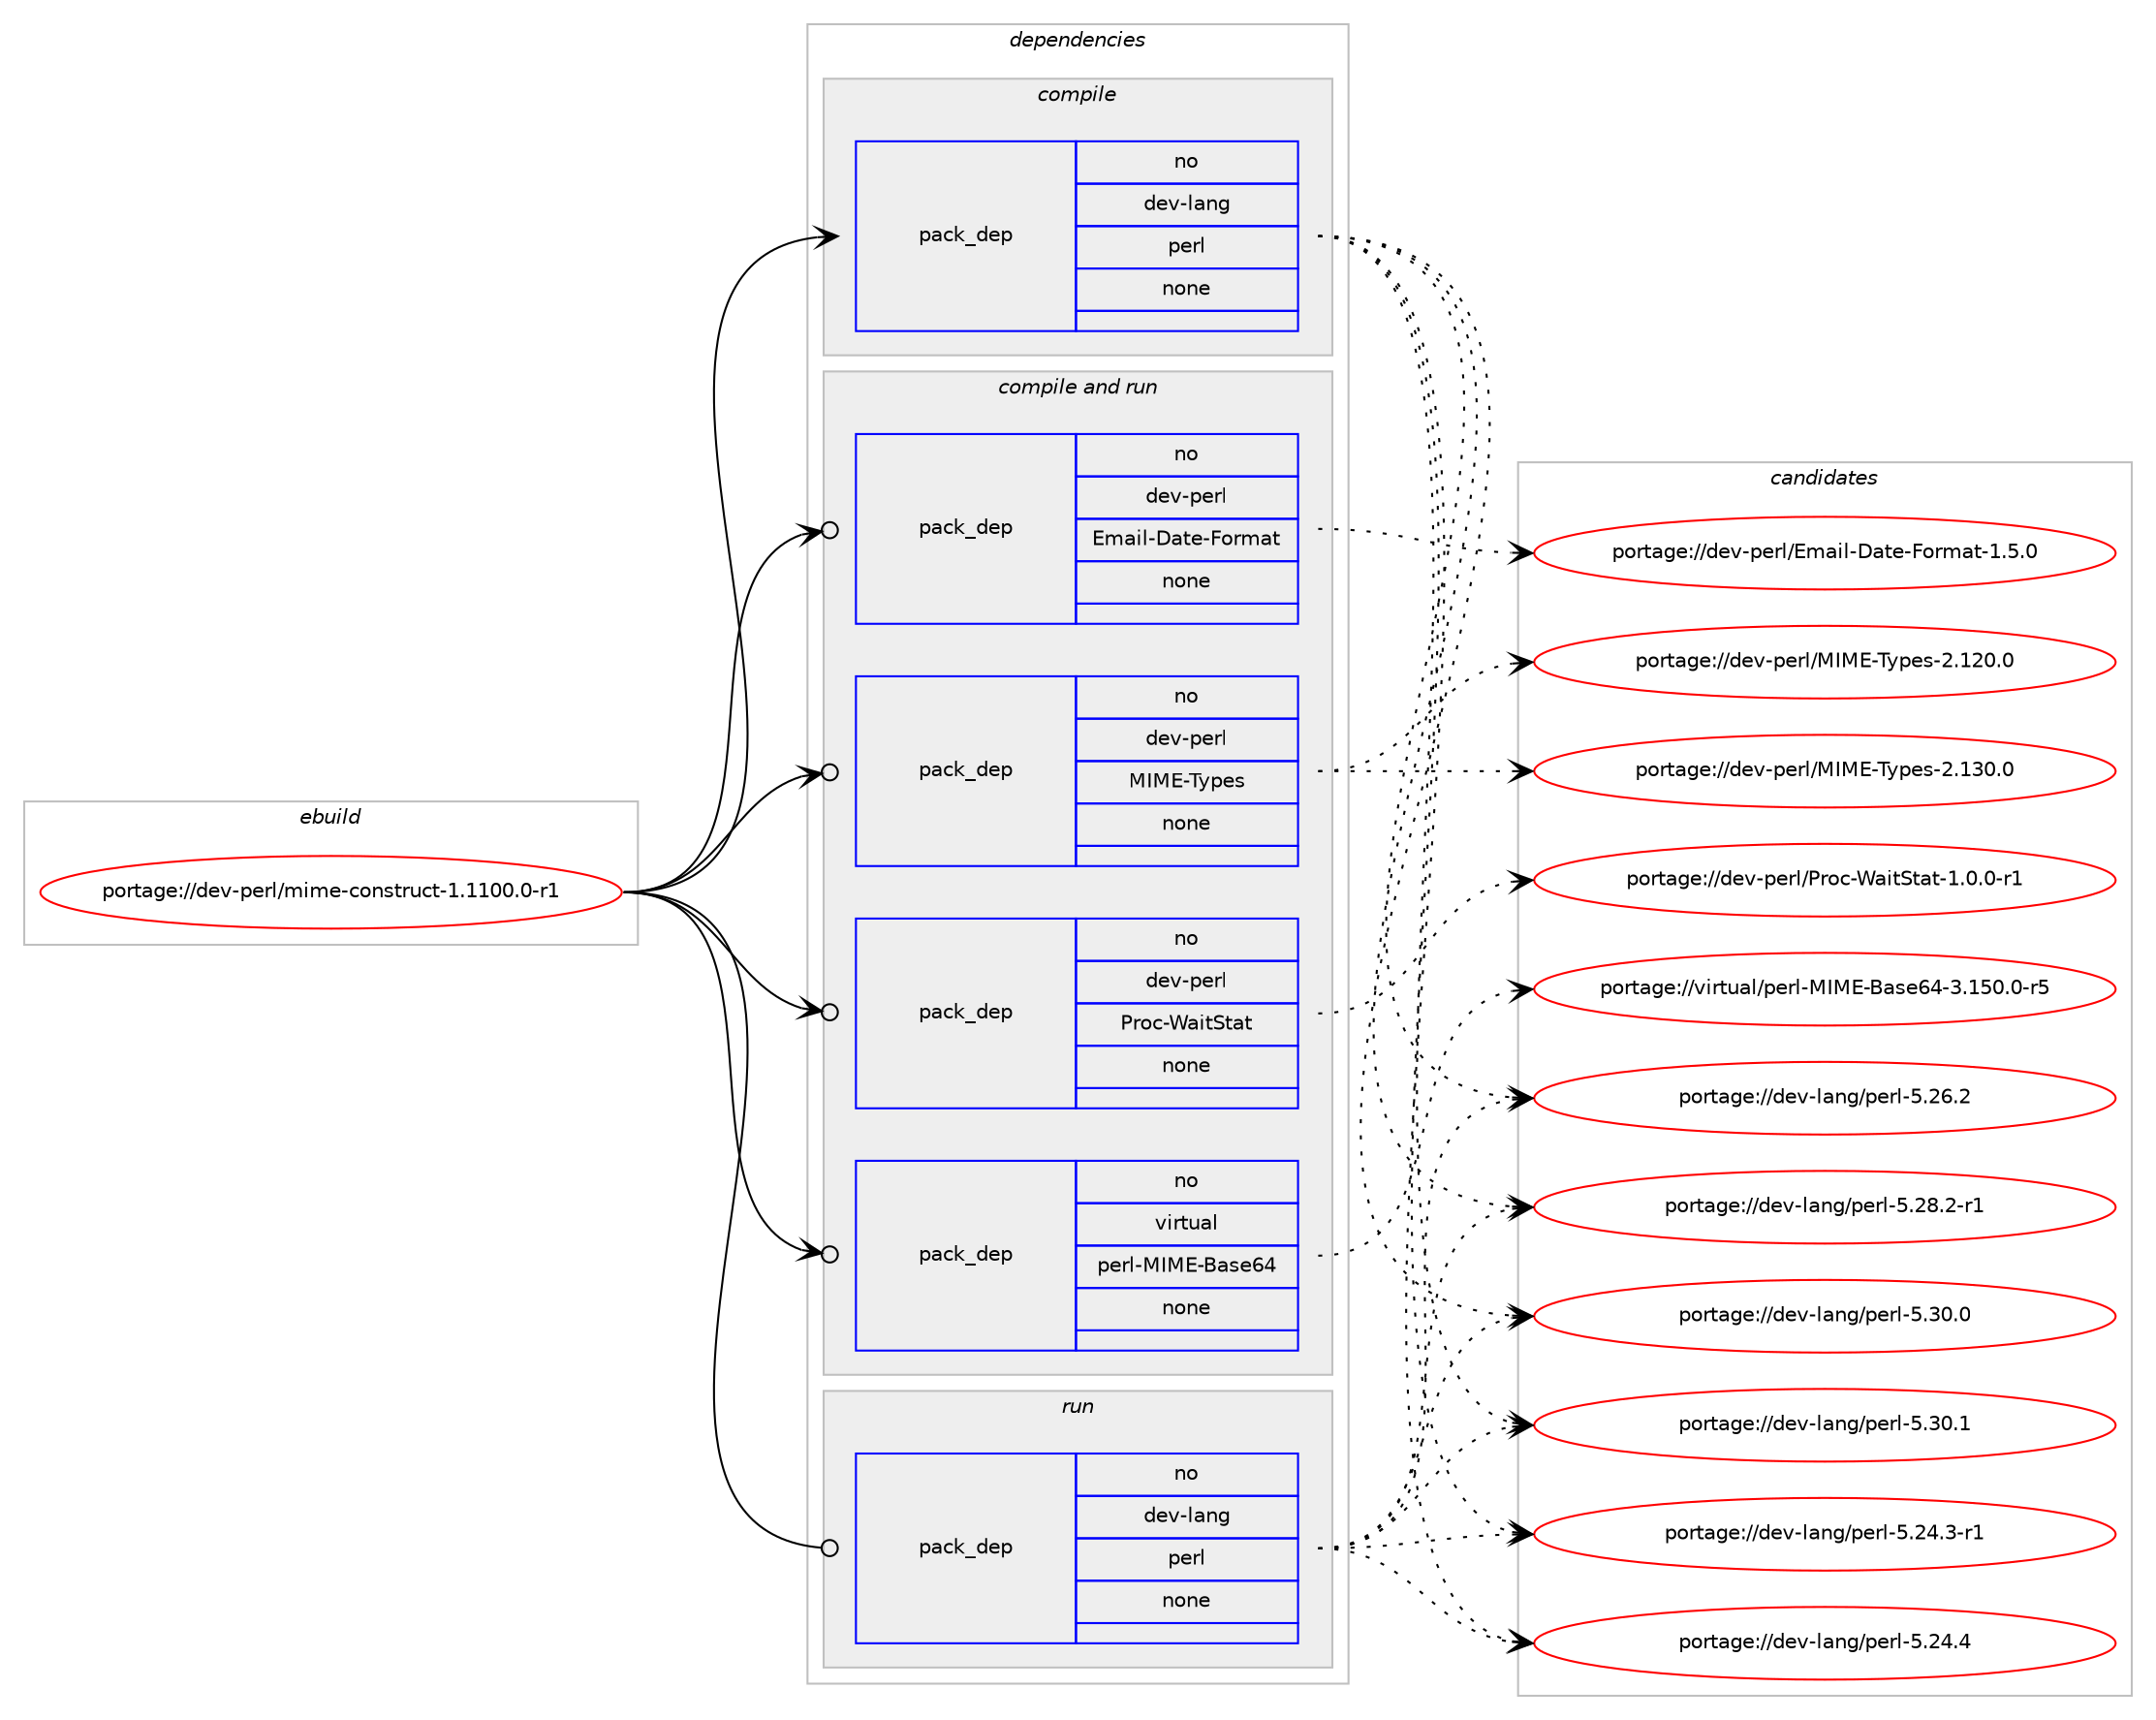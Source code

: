 digraph prolog {

# *************
# Graph options
# *************

newrank=true;
concentrate=true;
compound=true;
graph [rankdir=LR,fontname=Helvetica,fontsize=10,ranksep=1.5];#, ranksep=2.5, nodesep=0.2];
edge  [arrowhead=vee];
node  [fontname=Helvetica,fontsize=10];

# **********
# The ebuild
# **********

subgraph cluster_leftcol {
color=gray;
rank=same;
label=<<i>ebuild</i>>;
id [label="portage://dev-perl/mime-construct-1.1100.0-r1", color=red, width=4, href="../dev-perl/mime-construct-1.1100.0-r1.svg"];
}

# ****************
# The dependencies
# ****************

subgraph cluster_midcol {
color=gray;
label=<<i>dependencies</i>>;
subgraph cluster_compile {
fillcolor="#eeeeee";
style=filled;
label=<<i>compile</i>>;
subgraph pack96631 {
dependency123768 [label=<<TABLE BORDER="0" CELLBORDER="1" CELLSPACING="0" CELLPADDING="4" WIDTH="220"><TR><TD ROWSPAN="6" CELLPADDING="30">pack_dep</TD></TR><TR><TD WIDTH="110">no</TD></TR><TR><TD>dev-lang</TD></TR><TR><TD>perl</TD></TR><TR><TD>none</TD></TR><TR><TD></TD></TR></TABLE>>, shape=none, color=blue];
}
id:e -> dependency123768:w [weight=20,style="solid",arrowhead="vee"];
}
subgraph cluster_compileandrun {
fillcolor="#eeeeee";
style=filled;
label=<<i>compile and run</i>>;
subgraph pack96632 {
dependency123769 [label=<<TABLE BORDER="0" CELLBORDER="1" CELLSPACING="0" CELLPADDING="4" WIDTH="220"><TR><TD ROWSPAN="6" CELLPADDING="30">pack_dep</TD></TR><TR><TD WIDTH="110">no</TD></TR><TR><TD>dev-perl</TD></TR><TR><TD>Email-Date-Format</TD></TR><TR><TD>none</TD></TR><TR><TD></TD></TR></TABLE>>, shape=none, color=blue];
}
id:e -> dependency123769:w [weight=20,style="solid",arrowhead="odotvee"];
subgraph pack96633 {
dependency123770 [label=<<TABLE BORDER="0" CELLBORDER="1" CELLSPACING="0" CELLPADDING="4" WIDTH="220"><TR><TD ROWSPAN="6" CELLPADDING="30">pack_dep</TD></TR><TR><TD WIDTH="110">no</TD></TR><TR><TD>dev-perl</TD></TR><TR><TD>MIME-Types</TD></TR><TR><TD>none</TD></TR><TR><TD></TD></TR></TABLE>>, shape=none, color=blue];
}
id:e -> dependency123770:w [weight=20,style="solid",arrowhead="odotvee"];
subgraph pack96634 {
dependency123771 [label=<<TABLE BORDER="0" CELLBORDER="1" CELLSPACING="0" CELLPADDING="4" WIDTH="220"><TR><TD ROWSPAN="6" CELLPADDING="30">pack_dep</TD></TR><TR><TD WIDTH="110">no</TD></TR><TR><TD>dev-perl</TD></TR><TR><TD>Proc-WaitStat</TD></TR><TR><TD>none</TD></TR><TR><TD></TD></TR></TABLE>>, shape=none, color=blue];
}
id:e -> dependency123771:w [weight=20,style="solid",arrowhead="odotvee"];
subgraph pack96635 {
dependency123772 [label=<<TABLE BORDER="0" CELLBORDER="1" CELLSPACING="0" CELLPADDING="4" WIDTH="220"><TR><TD ROWSPAN="6" CELLPADDING="30">pack_dep</TD></TR><TR><TD WIDTH="110">no</TD></TR><TR><TD>virtual</TD></TR><TR><TD>perl-MIME-Base64</TD></TR><TR><TD>none</TD></TR><TR><TD></TD></TR></TABLE>>, shape=none, color=blue];
}
id:e -> dependency123772:w [weight=20,style="solid",arrowhead="odotvee"];
}
subgraph cluster_run {
fillcolor="#eeeeee";
style=filled;
label=<<i>run</i>>;
subgraph pack96636 {
dependency123773 [label=<<TABLE BORDER="0" CELLBORDER="1" CELLSPACING="0" CELLPADDING="4" WIDTH="220"><TR><TD ROWSPAN="6" CELLPADDING="30">pack_dep</TD></TR><TR><TD WIDTH="110">no</TD></TR><TR><TD>dev-lang</TD></TR><TR><TD>perl</TD></TR><TR><TD>none</TD></TR><TR><TD></TD></TR></TABLE>>, shape=none, color=blue];
}
id:e -> dependency123773:w [weight=20,style="solid",arrowhead="odot"];
}
}

# **************
# The candidates
# **************

subgraph cluster_choices {
rank=same;
color=gray;
label=<<i>candidates</i>>;

subgraph choice96631 {
color=black;
nodesep=1;
choiceportage100101118451089711010347112101114108455346505246514511449 [label="portage://dev-lang/perl-5.24.3-r1", color=red, width=4,href="../dev-lang/perl-5.24.3-r1.svg"];
choiceportage10010111845108971101034711210111410845534650524652 [label="portage://dev-lang/perl-5.24.4", color=red, width=4,href="../dev-lang/perl-5.24.4.svg"];
choiceportage10010111845108971101034711210111410845534650544650 [label="portage://dev-lang/perl-5.26.2", color=red, width=4,href="../dev-lang/perl-5.26.2.svg"];
choiceportage100101118451089711010347112101114108455346505646504511449 [label="portage://dev-lang/perl-5.28.2-r1", color=red, width=4,href="../dev-lang/perl-5.28.2-r1.svg"];
choiceportage10010111845108971101034711210111410845534651484648 [label="portage://dev-lang/perl-5.30.0", color=red, width=4,href="../dev-lang/perl-5.30.0.svg"];
choiceportage10010111845108971101034711210111410845534651484649 [label="portage://dev-lang/perl-5.30.1", color=red, width=4,href="../dev-lang/perl-5.30.1.svg"];
dependency123768:e -> choiceportage100101118451089711010347112101114108455346505246514511449:w [style=dotted,weight="100"];
dependency123768:e -> choiceportage10010111845108971101034711210111410845534650524652:w [style=dotted,weight="100"];
dependency123768:e -> choiceportage10010111845108971101034711210111410845534650544650:w [style=dotted,weight="100"];
dependency123768:e -> choiceportage100101118451089711010347112101114108455346505646504511449:w [style=dotted,weight="100"];
dependency123768:e -> choiceportage10010111845108971101034711210111410845534651484648:w [style=dotted,weight="100"];
dependency123768:e -> choiceportage10010111845108971101034711210111410845534651484649:w [style=dotted,weight="100"];
}
subgraph choice96632 {
color=black;
nodesep=1;
choiceportage10010111845112101114108476910997105108456897116101457011111410997116454946534648 [label="portage://dev-perl/Email-Date-Format-1.5.0", color=red, width=4,href="../dev-perl/Email-Date-Format-1.5.0.svg"];
dependency123769:e -> choiceportage10010111845112101114108476910997105108456897116101457011111410997116454946534648:w [style=dotted,weight="100"];
}
subgraph choice96633 {
color=black;
nodesep=1;
choiceportage10010111845112101114108477773776945841211121011154550464950484648 [label="portage://dev-perl/MIME-Types-2.120.0", color=red, width=4,href="../dev-perl/MIME-Types-2.120.0.svg"];
choiceportage10010111845112101114108477773776945841211121011154550464951484648 [label="portage://dev-perl/MIME-Types-2.130.0", color=red, width=4,href="../dev-perl/MIME-Types-2.130.0.svg"];
dependency123770:e -> choiceportage10010111845112101114108477773776945841211121011154550464950484648:w [style=dotted,weight="100"];
dependency123770:e -> choiceportage10010111845112101114108477773776945841211121011154550464951484648:w [style=dotted,weight="100"];
}
subgraph choice96634 {
color=black;
nodesep=1;
choiceportage1001011184511210111410847801141119945879710511683116971164549464846484511449 [label="portage://dev-perl/Proc-WaitStat-1.0.0-r1", color=red, width=4,href="../dev-perl/Proc-WaitStat-1.0.0-r1.svg"];
dependency123771:e -> choiceportage1001011184511210111410847801141119945879710511683116971164549464846484511449:w [style=dotted,weight="100"];
}
subgraph choice96635 {
color=black;
nodesep=1;
choiceportage11810511411611797108471121011141084577737769456697115101545245514649534846484511453 [label="portage://virtual/perl-MIME-Base64-3.150.0-r5", color=red, width=4,href="../virtual/perl-MIME-Base64-3.150.0-r5.svg"];
dependency123772:e -> choiceportage11810511411611797108471121011141084577737769456697115101545245514649534846484511453:w [style=dotted,weight="100"];
}
subgraph choice96636 {
color=black;
nodesep=1;
choiceportage100101118451089711010347112101114108455346505246514511449 [label="portage://dev-lang/perl-5.24.3-r1", color=red, width=4,href="../dev-lang/perl-5.24.3-r1.svg"];
choiceportage10010111845108971101034711210111410845534650524652 [label="portage://dev-lang/perl-5.24.4", color=red, width=4,href="../dev-lang/perl-5.24.4.svg"];
choiceportage10010111845108971101034711210111410845534650544650 [label="portage://dev-lang/perl-5.26.2", color=red, width=4,href="../dev-lang/perl-5.26.2.svg"];
choiceportage100101118451089711010347112101114108455346505646504511449 [label="portage://dev-lang/perl-5.28.2-r1", color=red, width=4,href="../dev-lang/perl-5.28.2-r1.svg"];
choiceportage10010111845108971101034711210111410845534651484648 [label="portage://dev-lang/perl-5.30.0", color=red, width=4,href="../dev-lang/perl-5.30.0.svg"];
choiceportage10010111845108971101034711210111410845534651484649 [label="portage://dev-lang/perl-5.30.1", color=red, width=4,href="../dev-lang/perl-5.30.1.svg"];
dependency123773:e -> choiceportage100101118451089711010347112101114108455346505246514511449:w [style=dotted,weight="100"];
dependency123773:e -> choiceportage10010111845108971101034711210111410845534650524652:w [style=dotted,weight="100"];
dependency123773:e -> choiceportage10010111845108971101034711210111410845534650544650:w [style=dotted,weight="100"];
dependency123773:e -> choiceportage100101118451089711010347112101114108455346505646504511449:w [style=dotted,weight="100"];
dependency123773:e -> choiceportage10010111845108971101034711210111410845534651484648:w [style=dotted,weight="100"];
dependency123773:e -> choiceportage10010111845108971101034711210111410845534651484649:w [style=dotted,weight="100"];
}
}

}
